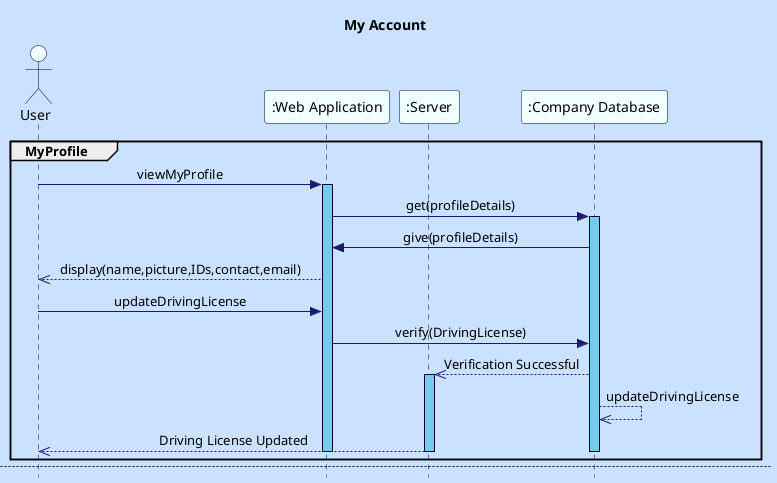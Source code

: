 @startuml SequenceDiagram3

skinparam BackgroundColor #CAE1FF
skinparam NoteBackgroundColor white
skinparam NoteBorderColor #000033
skinparam ParticipantBackgroundColor #f0ffff
skinparam ParticipantBorderColor #000033
skinparam SequenceLifeLineBackgroundColor #75cbec
skinparam SequenceLifeLineBorderColor #000033
skinparam ArrowColor #191970
skinparam Linetype ortho
skinparam ActorBackgroundColor #f0ffff
skinparam ActorBorderColor #000033
participant ":Web Application" order 20
participant ":Server" order 30
participant ":Company Database" order 40

participant ":Web Application" order 20
participant ":Server" order 30
participant ":Company Database" order 40


skinparam style strictuml
skinparam SequenceMessageAlignment center

title  My Account 

actor User

group MyProfile
    User -> ":Web Application" : viewMyProfile
    activate ":Web Application"

    ":Web Application" -> ":Company Database" : get(profileDetails)
    activate ":Company Database"
    ":Company Database" -> ":Web Application" : give(profileDetails)


    ":Web Application" -->> User : display(name,picture,IDs,contact,email)

    User -> ":Web Application" : updateDrivingLicense

    ":Web Application" -> ":Company Database" : verify(DrivingLicense)

    ":Company Database" -->> ":Server" : Verification Successful
    activate ":Server"
    ":Company Database" -->> ":Company Database" : updateDrivingLicense
    

    ":Server" -->> User : Driving License Updated
     deactivate ":Server"
   
    deactivate ":Company Database"
    deactivate ":Web Application"

end
 
newpage

group MyVehicles

    User -> ":Web Application" : viewMyVehicles
    activate ":Web Application"

    ":Web Application" -> ":Company Database" : get(MyVehicleDetails)
    activate ":Company Database"
    ":Company Database" -->> ":Web Application" : give(MyVehicleDetails)

    ":Web Application" -->> User : display(vehicleDetails)

    User -> ":Web Application" : AddVehicle(vehicleno,model,colour,image)


    ":Web Application" -> ":Company Database" : updateMyVehicles

    ":Company Database" -->> ":Company Database" : updateVehicles
    
    ":Server" -->> User : NewVehicleAdded
    deactivate ":Company Database"
    deactivate ":Web Application"

end

newpage

group MyRides
    User -> ":Web Application" : viewMyRides
    activate ":Web Application"
    
    ":Web Application" -> ":Company Database" : get(MyRideDetails)
    activate ":Company Database"
    ":Company Database" -->> ":Web Application" : give(MyRideDetails)
    deactivate ":Company Database"
    ":Web Application" -->> User : display(MyRideDetails)

    User -> ":Web Application" : CheckRides(date)

    ":Web Application" -> User : displayRides(date)

    deactivate ":Web Application"

end








@enduml 